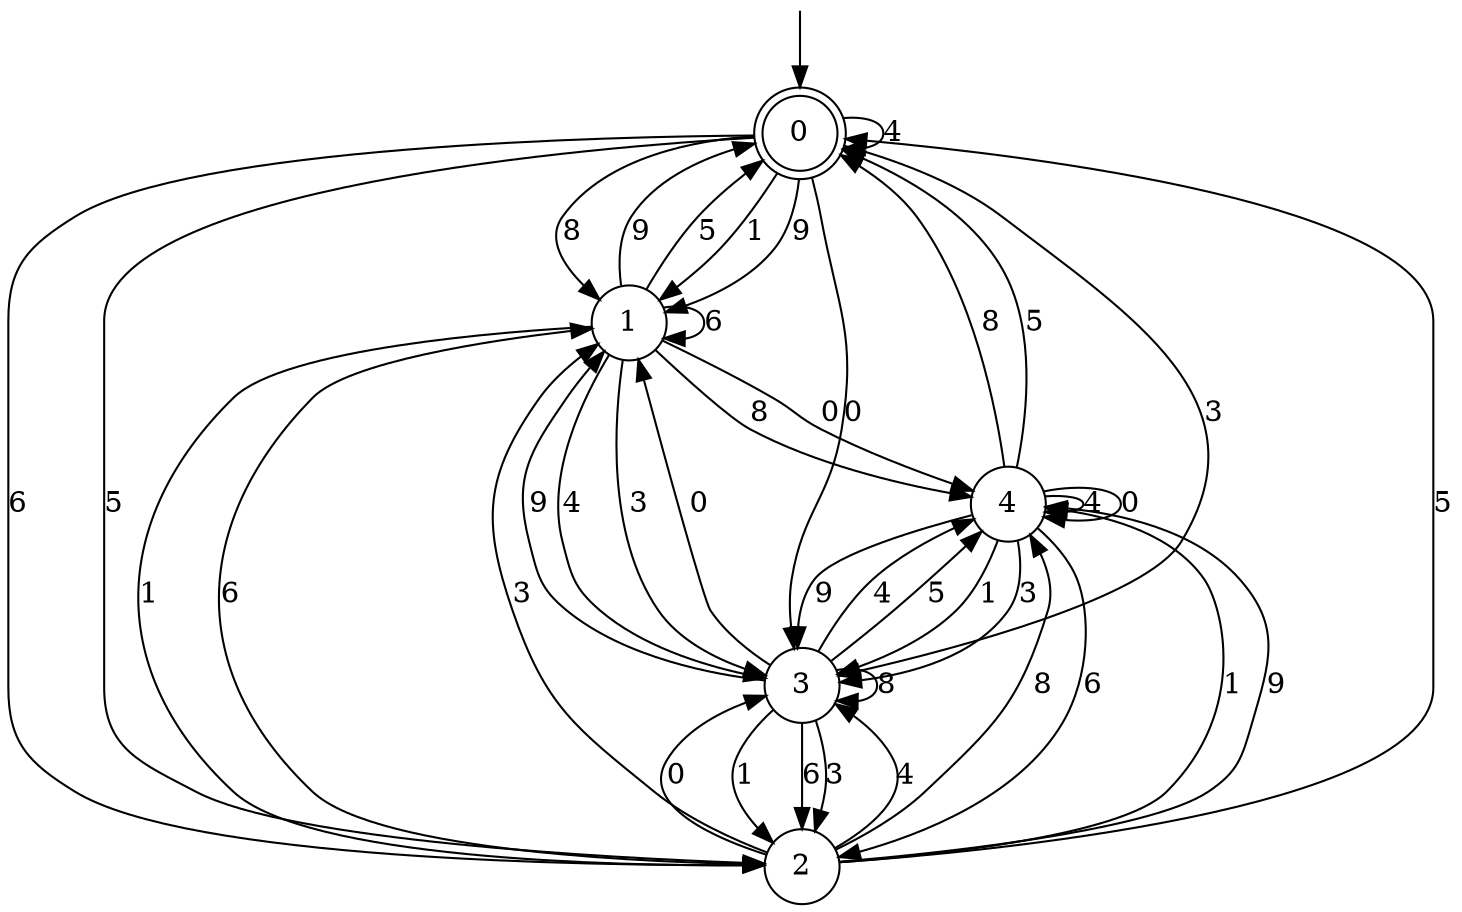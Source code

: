 digraph g {

	s0 [shape="doublecircle" label="0"];
	s1 [shape="circle" label="1"];
	s2 [shape="circle" label="2"];
	s3 [shape="circle" label="3"];
	s4 [shape="circle" label="4"];
	s0 -> s1 [label="1"];
	s0 -> s2 [label="6"];
	s0 -> s0 [label="4"];
	s0 -> s3 [label="0"];
	s0 -> s1 [label="9"];
	s0 -> s1 [label="8"];
	s0 -> s2 [label="5"];
	s0 -> s3 [label="3"];
	s1 -> s2 [label="1"];
	s1 -> s1 [label="6"];
	s1 -> s3 [label="4"];
	s1 -> s4 [label="0"];
	s1 -> s0 [label="9"];
	s1 -> s4 [label="8"];
	s1 -> s0 [label="5"];
	s1 -> s3 [label="3"];
	s2 -> s4 [label="1"];
	s2 -> s1 [label="6"];
	s2 -> s3 [label="4"];
	s2 -> s3 [label="0"];
	s2 -> s4 [label="9"];
	s2 -> s4 [label="8"];
	s2 -> s0 [label="5"];
	s2 -> s1 [label="3"];
	s3 -> s2 [label="1"];
	s3 -> s2 [label="6"];
	s3 -> s4 [label="4"];
	s3 -> s1 [label="0"];
	s3 -> s1 [label="9"];
	s3 -> s3 [label="8"];
	s3 -> s4 [label="5"];
	s3 -> s2 [label="3"];
	s4 -> s3 [label="1"];
	s4 -> s2 [label="6"];
	s4 -> s4 [label="4"];
	s4 -> s4 [label="0"];
	s4 -> s3 [label="9"];
	s4 -> s0 [label="8"];
	s4 -> s0 [label="5"];
	s4 -> s3 [label="3"];

__start0 [label="" shape="none" width="0" height="0"];
__start0 -> s0;

}
